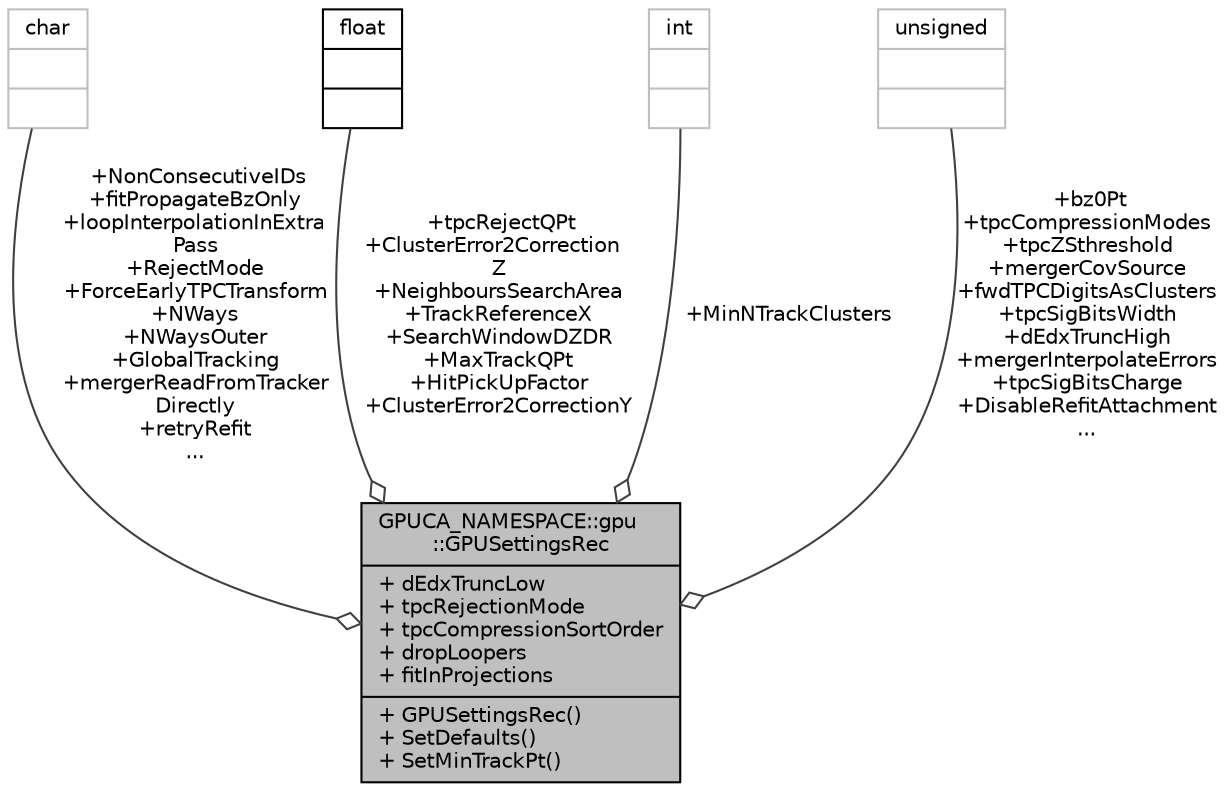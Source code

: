 digraph "GPUCA_NAMESPACE::gpu::GPUSettingsRec"
{
 // INTERACTIVE_SVG=YES
  bgcolor="transparent";
  edge [fontname="Helvetica",fontsize="10",labelfontname="Helvetica",labelfontsize="10"];
  node [fontname="Helvetica",fontsize="10",shape=record];
  Node1 [label="{GPUCA_NAMESPACE::gpu\l::GPUSettingsRec\n|+ dEdxTruncLow\l+ tpcRejectionMode\l+ tpcCompressionSortOrder\l+ dropLoopers\l+ fitInProjections\l|+ GPUSettingsRec()\l+ SetDefaults()\l+ SetMinTrackPt()\l}",height=0.2,width=0.4,color="black", fillcolor="grey75", style="filled", fontcolor="black"];
  Node2 -> Node1 [color="grey25",fontsize="10",style="solid",label=" +NonConsecutiveIDs\n+fitPropagateBzOnly\n+loopInterpolationInExtra\lPass\n+RejectMode\n+ForceEarlyTPCTransform\n+NWays\n+NWaysOuter\n+GlobalTracking\n+mergerReadFromTracker\lDirectly\n+retryRefit\n..." ,arrowhead="odiamond",fontname="Helvetica"];
  Node2 [label="{char\n||}",height=0.2,width=0.4,color="grey75"];
  Node3 -> Node1 [color="grey25",fontsize="10",style="solid",label=" +tpcRejectQPt\n+ClusterError2Correction\lZ\n+NeighboursSearchArea\n+TrackReferenceX\n+SearchWindowDZDR\n+MaxTrackQPt\n+HitPickUpFactor\n+ClusterError2CorrectionY" ,arrowhead="odiamond",fontname="Helvetica"];
  Node3 [label="{float\n||}",height=0.2,width=0.4,color="black",URL="$d4/dc3/classfloat.html"];
  Node4 -> Node1 [color="grey25",fontsize="10",style="solid",label=" +MinNTrackClusters" ,arrowhead="odiamond",fontname="Helvetica"];
  Node4 [label="{int\n||}",height=0.2,width=0.4,color="grey75"];
  Node5 -> Node1 [color="grey25",fontsize="10",style="solid",label=" +bz0Pt\n+tpcCompressionModes\n+tpcZSthreshold\n+mergerCovSource\n+fwdTPCDigitsAsClusters\n+tpcSigBitsWidth\n+dEdxTruncHigh\n+mergerInterpolateErrors\n+tpcSigBitsCharge\n+DisableRefitAttachment\n..." ,arrowhead="odiamond",fontname="Helvetica"];
  Node5 [label="{unsigned\n||}",height=0.2,width=0.4,color="grey75"];
}
